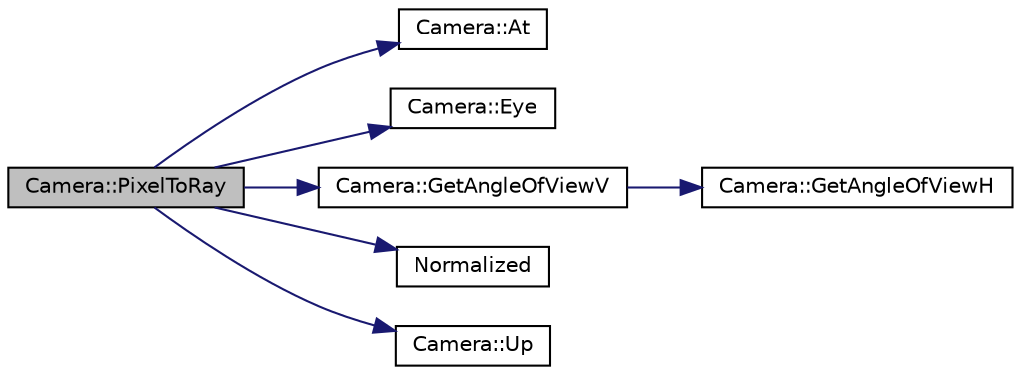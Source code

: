 digraph "Camera::PixelToRay"
{
 // LATEX_PDF_SIZE
  edge [fontname="Helvetica",fontsize="10",labelfontname="Helvetica",labelfontsize="10"];
  node [fontname="Helvetica",fontsize="10",shape=record];
  rankdir="LR";
  Node1 [label="Camera::PixelToRay",height=0.2,width=0.4,color="black", fillcolor="grey75", style="filled", fontcolor="black",tooltip="Compute the equation of a ray given a pixel in the camera plane."];
  Node1 -> Node2 [color="midnightblue",fontsize="10",style="solid",fontname="Helvetica"];
  Node2 [label="Camera::At",height=0.2,width=0.4,color="black", fillcolor="white", style="filled",URL="$class_camera.html#ac2acdbc16b08d9f52a9c585c3b248f95",tooltip="Returns the look-at point."];
  Node1 -> Node3 [color="midnightblue",fontsize="10",style="solid",fontname="Helvetica"];
  Node3 [label="Camera::Eye",height=0.2,width=0.4,color="black", fillcolor="white", style="filled",URL="$class_camera.html#a2a75d041c832597daf3170481a11832f",tooltip="Returns the eye point."];
  Node1 -> Node4 [color="midnightblue",fontsize="10",style="solid",fontname="Helvetica"];
  Node4 [label="Camera::GetAngleOfViewV",height=0.2,width=0.4,color="black", fillcolor="white", style="filled",URL="$class_camera.html#a10e3b183465dd2c7b3d2220684b67389",tooltip="Returns the vertical angle of view."];
  Node4 -> Node5 [color="midnightblue",fontsize="10",style="solid",fontname="Helvetica"];
  Node5 [label="Camera::GetAngleOfViewH",height=0.2,width=0.4,color="black", fillcolor="white", style="filled",URL="$class_camera.html#a3fd16cdcc605617518f8dc50291ff0ab",tooltip="Returns the horizontal angle of view."];
  Node1 -> Node6 [color="midnightblue",fontsize="10",style="solid",fontname="Helvetica"];
  Node6 [label="Normalized",height=0.2,width=0.4,color="black", fillcolor="white", style="filled",URL="$evector_8h.html#a69dac1e81907adf00b7ac711610542a6",tooltip="Return a normalized vector."];
  Node1 -> Node7 [color="midnightblue",fontsize="10",style="solid",fontname="Helvetica"];
  Node7 [label="Camera::Up",height=0.2,width=0.4,color="black", fillcolor="white", style="filled",URL="$class_camera.html#a6214c085bb48cc16890798b8bff06b85",tooltip="Returns the up point."];
}
